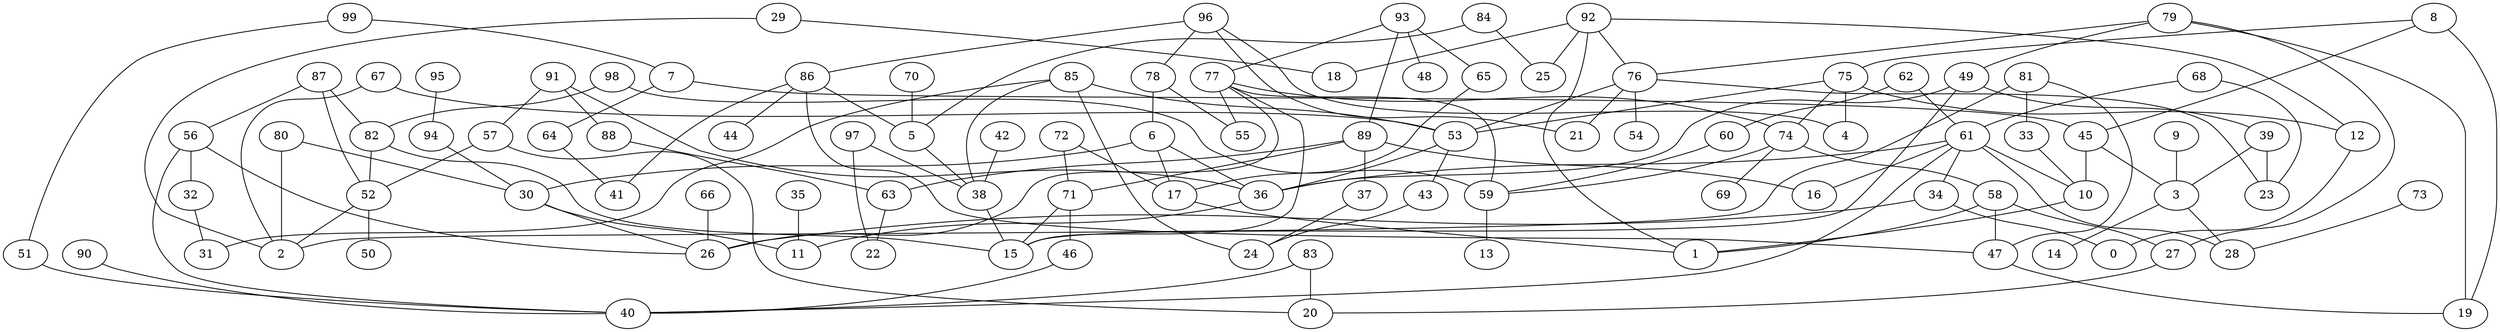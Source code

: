 digraph GG_graph {

subgraph G_graph {
edge [color = black]
"64" -> "41" [dir = none]
"73" -> "28" [dir = none]
"98" -> "59" [dir = none]
"34" -> "0" [dir = none]
"87" -> "82" [dir = none]
"87" -> "52" [dir = none]
"70" -> "5" [dir = none]
"66" -> "26" [dir = none]
"27" -> "20" [dir = none]
"42" -> "38" [dir = none]
"80" -> "2" [dir = none]
"9" -> "3" [dir = none]
"97" -> "22" [dir = none]
"97" -> "38" [dir = none]
"32" -> "31" [dir = none]
"96" -> "4" [dir = none]
"43" -> "24" [dir = none]
"47" -> "19" [dir = none]
"76" -> "54" [dir = none]
"76" -> "21" [dir = none]
"76" -> "23" [dir = none]
"76" -> "53" [dir = none]
"39" -> "3" [dir = none]
"90" -> "40" [dir = none]
"49" -> "39" [dir = none]
"49" -> "36" [dir = none]
"53" -> "43" [dir = none]
"53" -> "36" [dir = none]
"17" -> "1" [dir = none]
"37" -> "24" [dir = none]
"46" -> "40" [dir = none]
"33" -> "10" [dir = none]
"6" -> "17" [dir = none]
"6" -> "30" [dir = none]
"45" -> "3" [dir = none]
"38" -> "15" [dir = none]
"61" -> "10" [dir = none]
"61" -> "16" [dir = none]
"61" -> "36" [dir = none]
"61" -> "34" [dir = none]
"61" -> "40" [dir = none]
"36" -> "11" [dir = none]
"78" -> "55" [dir = none]
"5" -> "38" [dir = none]
"3" -> "28" [dir = none]
"3" -> "14" [dir = none]
"62" -> "60" [dir = none]
"62" -> "61" [dir = none]
"71" -> "46" [dir = none]
"92" -> "18" [dir = none]
"92" -> "12" [dir = none]
"92" -> "25" [dir = none]
"92" -> "76" [dir = none]
"75" -> "74" [dir = none]
"75" -> "4" [dir = none]
"75" -> "53" [dir = none]
"83" -> "20" [dir = none]
"83" -> "40" [dir = none]
"74" -> "59" [dir = none]
"74" -> "69" [dir = none]
"74" -> "58" [dir = none]
"68" -> "61" [dir = none]
"59" -> "13" [dir = none]
"67" -> "2" [dir = none]
"67" -> "53" [dir = none]
"52" -> "50" [dir = none]
"52" -> "2" [dir = none]
"77" -> "55" [dir = none]
"77" -> "26" [dir = none]
"99" -> "51" [dir = none]
"29" -> "2" [dir = none]
"8" -> "19" [dir = none]
"35" -> "11" [dir = none]
"51" -> "40" [dir = none]
"7" -> "45" [dir = none]
"65" -> "17" [dir = none]
"72" -> "71" [dir = none]
"94" -> "30" [dir = none]
"56" -> "40" [dir = none]
"79" -> "19" [dir = none]
"79" -> "76" [dir = none]
"81" -> "2" [dir = none]
"95" -> "94" [dir = none]
"91" -> "57" [dir = none]
"91" -> "88" [dir = none]
"91" -> "36" [dir = none]
"88" -> "63" [dir = none]
"30" -> "26" [dir = none]
"30" -> "11" [dir = none]
"84" -> "5" [dir = none]
"86" -> "44" [dir = none]
"86" -> "41" [dir = none]
"86" -> "5" [dir = none]
"85" -> "38" [dir = none]
"85" -> "31" [dir = none]
"85" -> "53" [dir = none]
"89" -> "16" [dir = none]
"93" -> "48" [dir = none]
"93" -> "89" [dir = none]
"92" -> "1" [dir = none]
"58" -> "47" [dir = none]
"99" -> "7" [dir = none]
"93" -> "77" [dir = none]
"68" -> "23" [dir = none]
"75" -> "12" [dir = none]
"85" -> "24" [dir = none]
"6" -> "36" [dir = none]
"81" -> "47" [dir = none]
"84" -> "25" [dir = none]
"77" -> "59" [dir = none]
"56" -> "32" [dir = none]
"79" -> "49" [dir = none]
"61" -> "28" [dir = none]
"89" -> "37" [dir = none]
"82" -> "52" [dir = none]
"72" -> "17" [dir = none]
"58" -> "27" [dir = none]
"8" -> "45" [dir = none]
"7" -> "64" [dir = none]
"77" -> "74" [dir = none]
"29" -> "18" [dir = none]
"56" -> "26" [dir = none]
"89" -> "63" [dir = none]
"80" -> "30" [dir = none]
"93" -> "65" [dir = none]
"86" -> "47" [dir = none]
"96" -> "21" [dir = none]
"98" -> "82" [dir = none]
"79" -> "27" [dir = none]
"12" -> "0" [dir = none]
"8" -> "75" [dir = none]
"57" -> "20" [dir = none]
"82" -> "15" [dir = none]
"58" -> "1" [dir = none]
"96" -> "78" [dir = none]
"60" -> "59" [dir = none]
"96" -> "86" [dir = none]
"10" -> "1" [dir = none]
"81" -> "33" [dir = none]
"89" -> "71" [dir = none]
"49" -> "15" [dir = none]
"63" -> "22" [dir = none]
"45" -> "10" [dir = none]
"34" -> "26" [dir = none]
"57" -> "52" [dir = none]
"71" -> "15" [dir = none]
"78" -> "6" [dir = none]
"77" -> "15" [dir = none]
"39" -> "23" [dir = none]
"87" -> "56" [dir = none]
}

}
